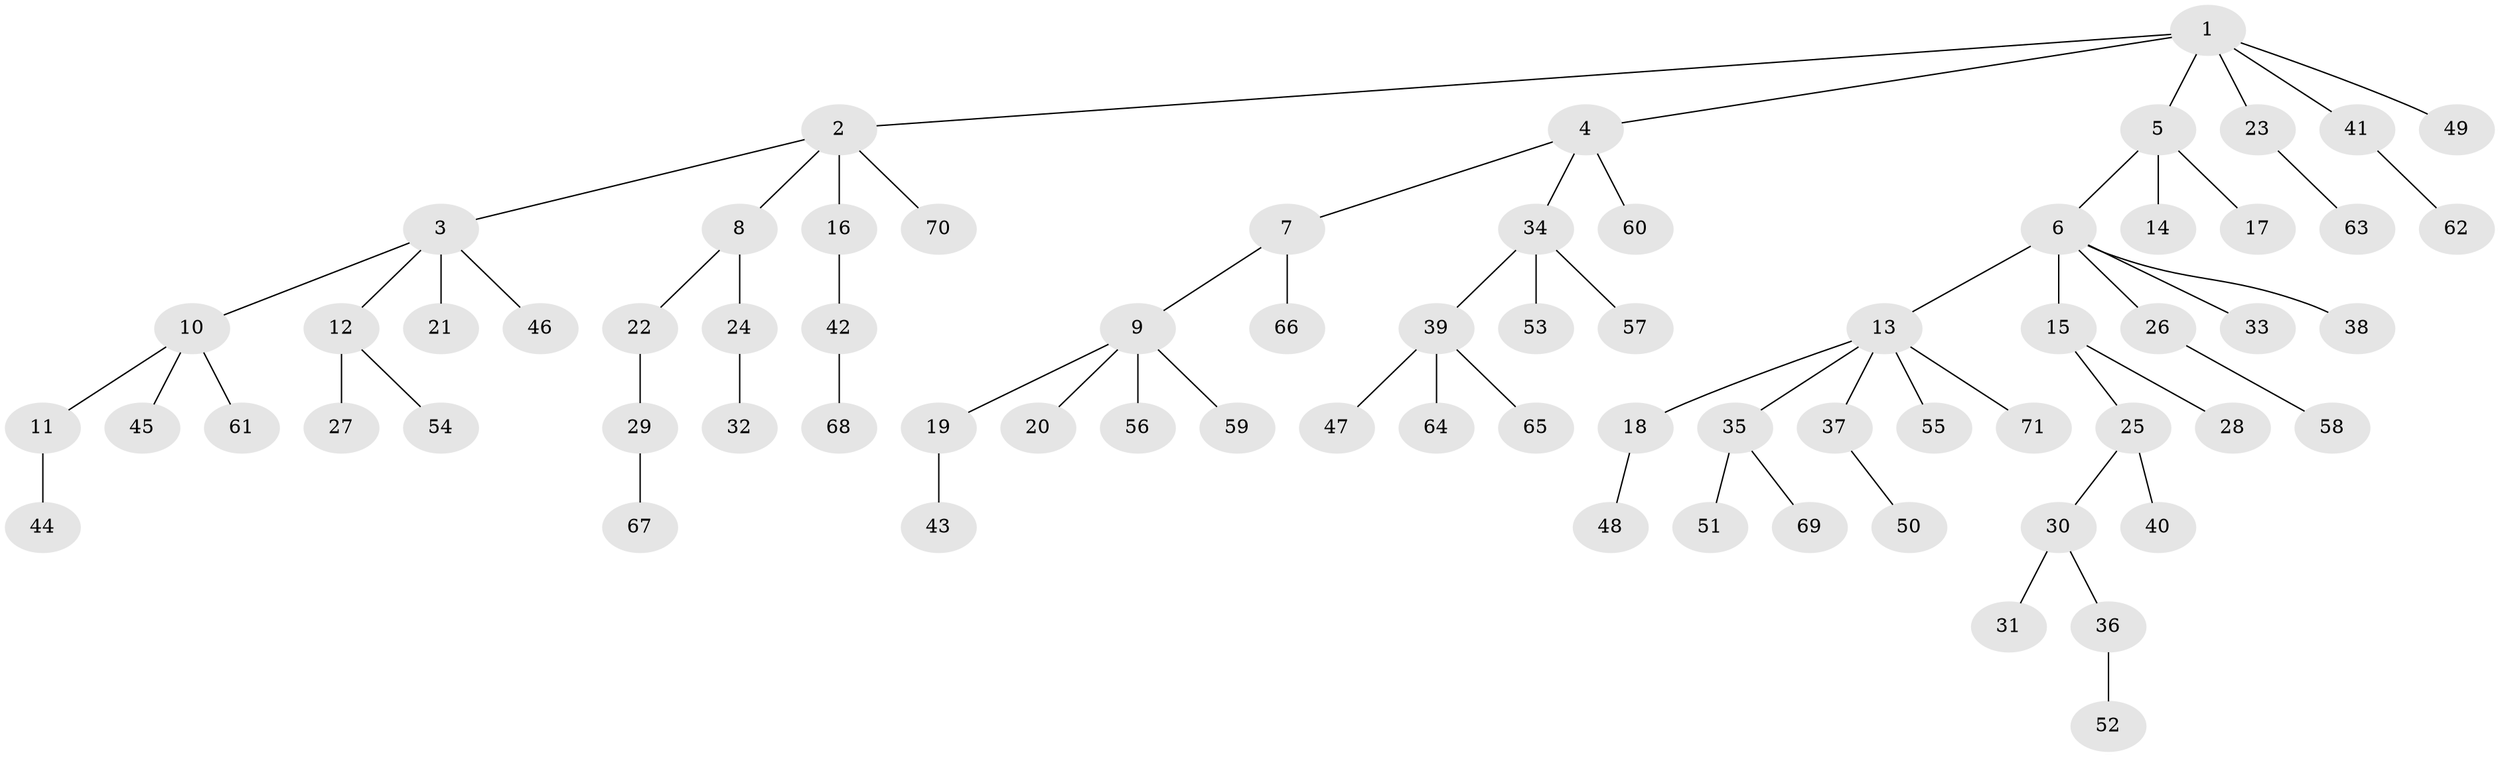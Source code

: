 // Generated by graph-tools (version 1.1) at 2025/11/02/27/25 16:11:27]
// undirected, 71 vertices, 70 edges
graph export_dot {
graph [start="1"]
  node [color=gray90,style=filled];
  1;
  2;
  3;
  4;
  5;
  6;
  7;
  8;
  9;
  10;
  11;
  12;
  13;
  14;
  15;
  16;
  17;
  18;
  19;
  20;
  21;
  22;
  23;
  24;
  25;
  26;
  27;
  28;
  29;
  30;
  31;
  32;
  33;
  34;
  35;
  36;
  37;
  38;
  39;
  40;
  41;
  42;
  43;
  44;
  45;
  46;
  47;
  48;
  49;
  50;
  51;
  52;
  53;
  54;
  55;
  56;
  57;
  58;
  59;
  60;
  61;
  62;
  63;
  64;
  65;
  66;
  67;
  68;
  69;
  70;
  71;
  1 -- 2;
  1 -- 4;
  1 -- 5;
  1 -- 23;
  1 -- 41;
  1 -- 49;
  2 -- 3;
  2 -- 8;
  2 -- 16;
  2 -- 70;
  3 -- 10;
  3 -- 12;
  3 -- 21;
  3 -- 46;
  4 -- 7;
  4 -- 34;
  4 -- 60;
  5 -- 6;
  5 -- 14;
  5 -- 17;
  6 -- 13;
  6 -- 15;
  6 -- 26;
  6 -- 33;
  6 -- 38;
  7 -- 9;
  7 -- 66;
  8 -- 22;
  8 -- 24;
  9 -- 19;
  9 -- 20;
  9 -- 56;
  9 -- 59;
  10 -- 11;
  10 -- 45;
  10 -- 61;
  11 -- 44;
  12 -- 27;
  12 -- 54;
  13 -- 18;
  13 -- 35;
  13 -- 37;
  13 -- 55;
  13 -- 71;
  15 -- 25;
  15 -- 28;
  16 -- 42;
  18 -- 48;
  19 -- 43;
  22 -- 29;
  23 -- 63;
  24 -- 32;
  25 -- 30;
  25 -- 40;
  26 -- 58;
  29 -- 67;
  30 -- 31;
  30 -- 36;
  34 -- 39;
  34 -- 53;
  34 -- 57;
  35 -- 51;
  35 -- 69;
  36 -- 52;
  37 -- 50;
  39 -- 47;
  39 -- 64;
  39 -- 65;
  41 -- 62;
  42 -- 68;
}
